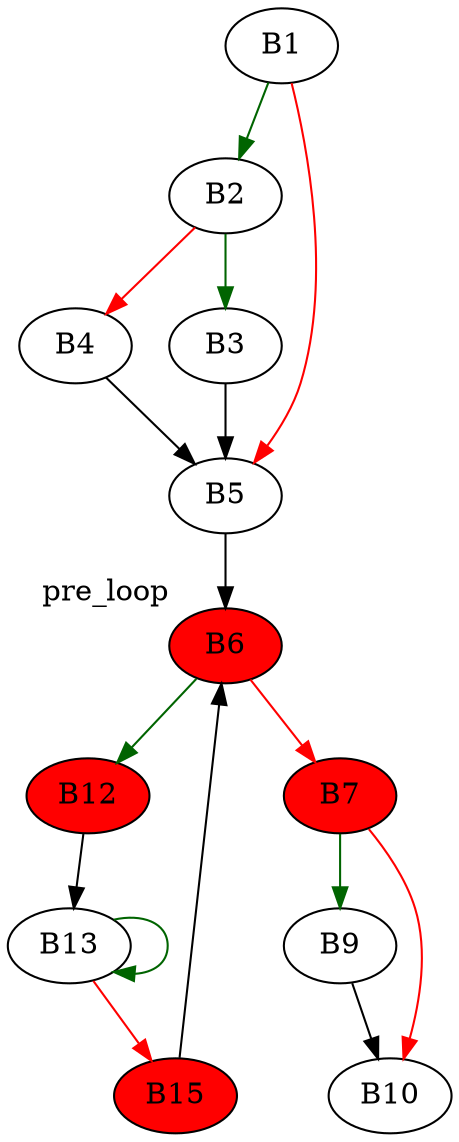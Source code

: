 strict digraph f {
	// Node definitions.
	B1 [entry=true];
	B2;
	B3;
	B4;
	B5;
	B6 [
		fillcolor=red
		style=filled
		xlabel="pre_loop"
	];
	B12 [
		fillcolor=red
		style=filled
	];
	B13;
	B15 [
		fillcolor=red
		style=filled
	];
	B7 [
		fillcolor=red
		style=filled
	];
	B9;
	B10;

	// Edge definitions.
	B1 -> B2 [
		color=darkgreen
		cond=true
	];
	B1 -> B5 [
		color=red
		cond=false
	];
	B2 -> B3 [
		color=darkgreen
		cond=true
	];
	B2 -> B4 [
		color=red
		cond=false
	];
	B3 -> B5;
	B4 -> B5;
	B5 -> B6;
	B6 -> B12 [
		color=darkgreen
		cond=true
	];
	B6 -> B7 [
		color=red
		cond=false
	];
	B12 -> B13;
	B13 -> B13 [
		color=darkgreen
		cond=true
	];
	B13 -> B15 [
		color=red
		cond=false
	];
	B15 -> B6;
	B7 -> B9 [
		color=darkgreen
		cond=true
	];
	B7 -> B10 [
		color=red
		cond=false
	];
	B9 -> B10;
}